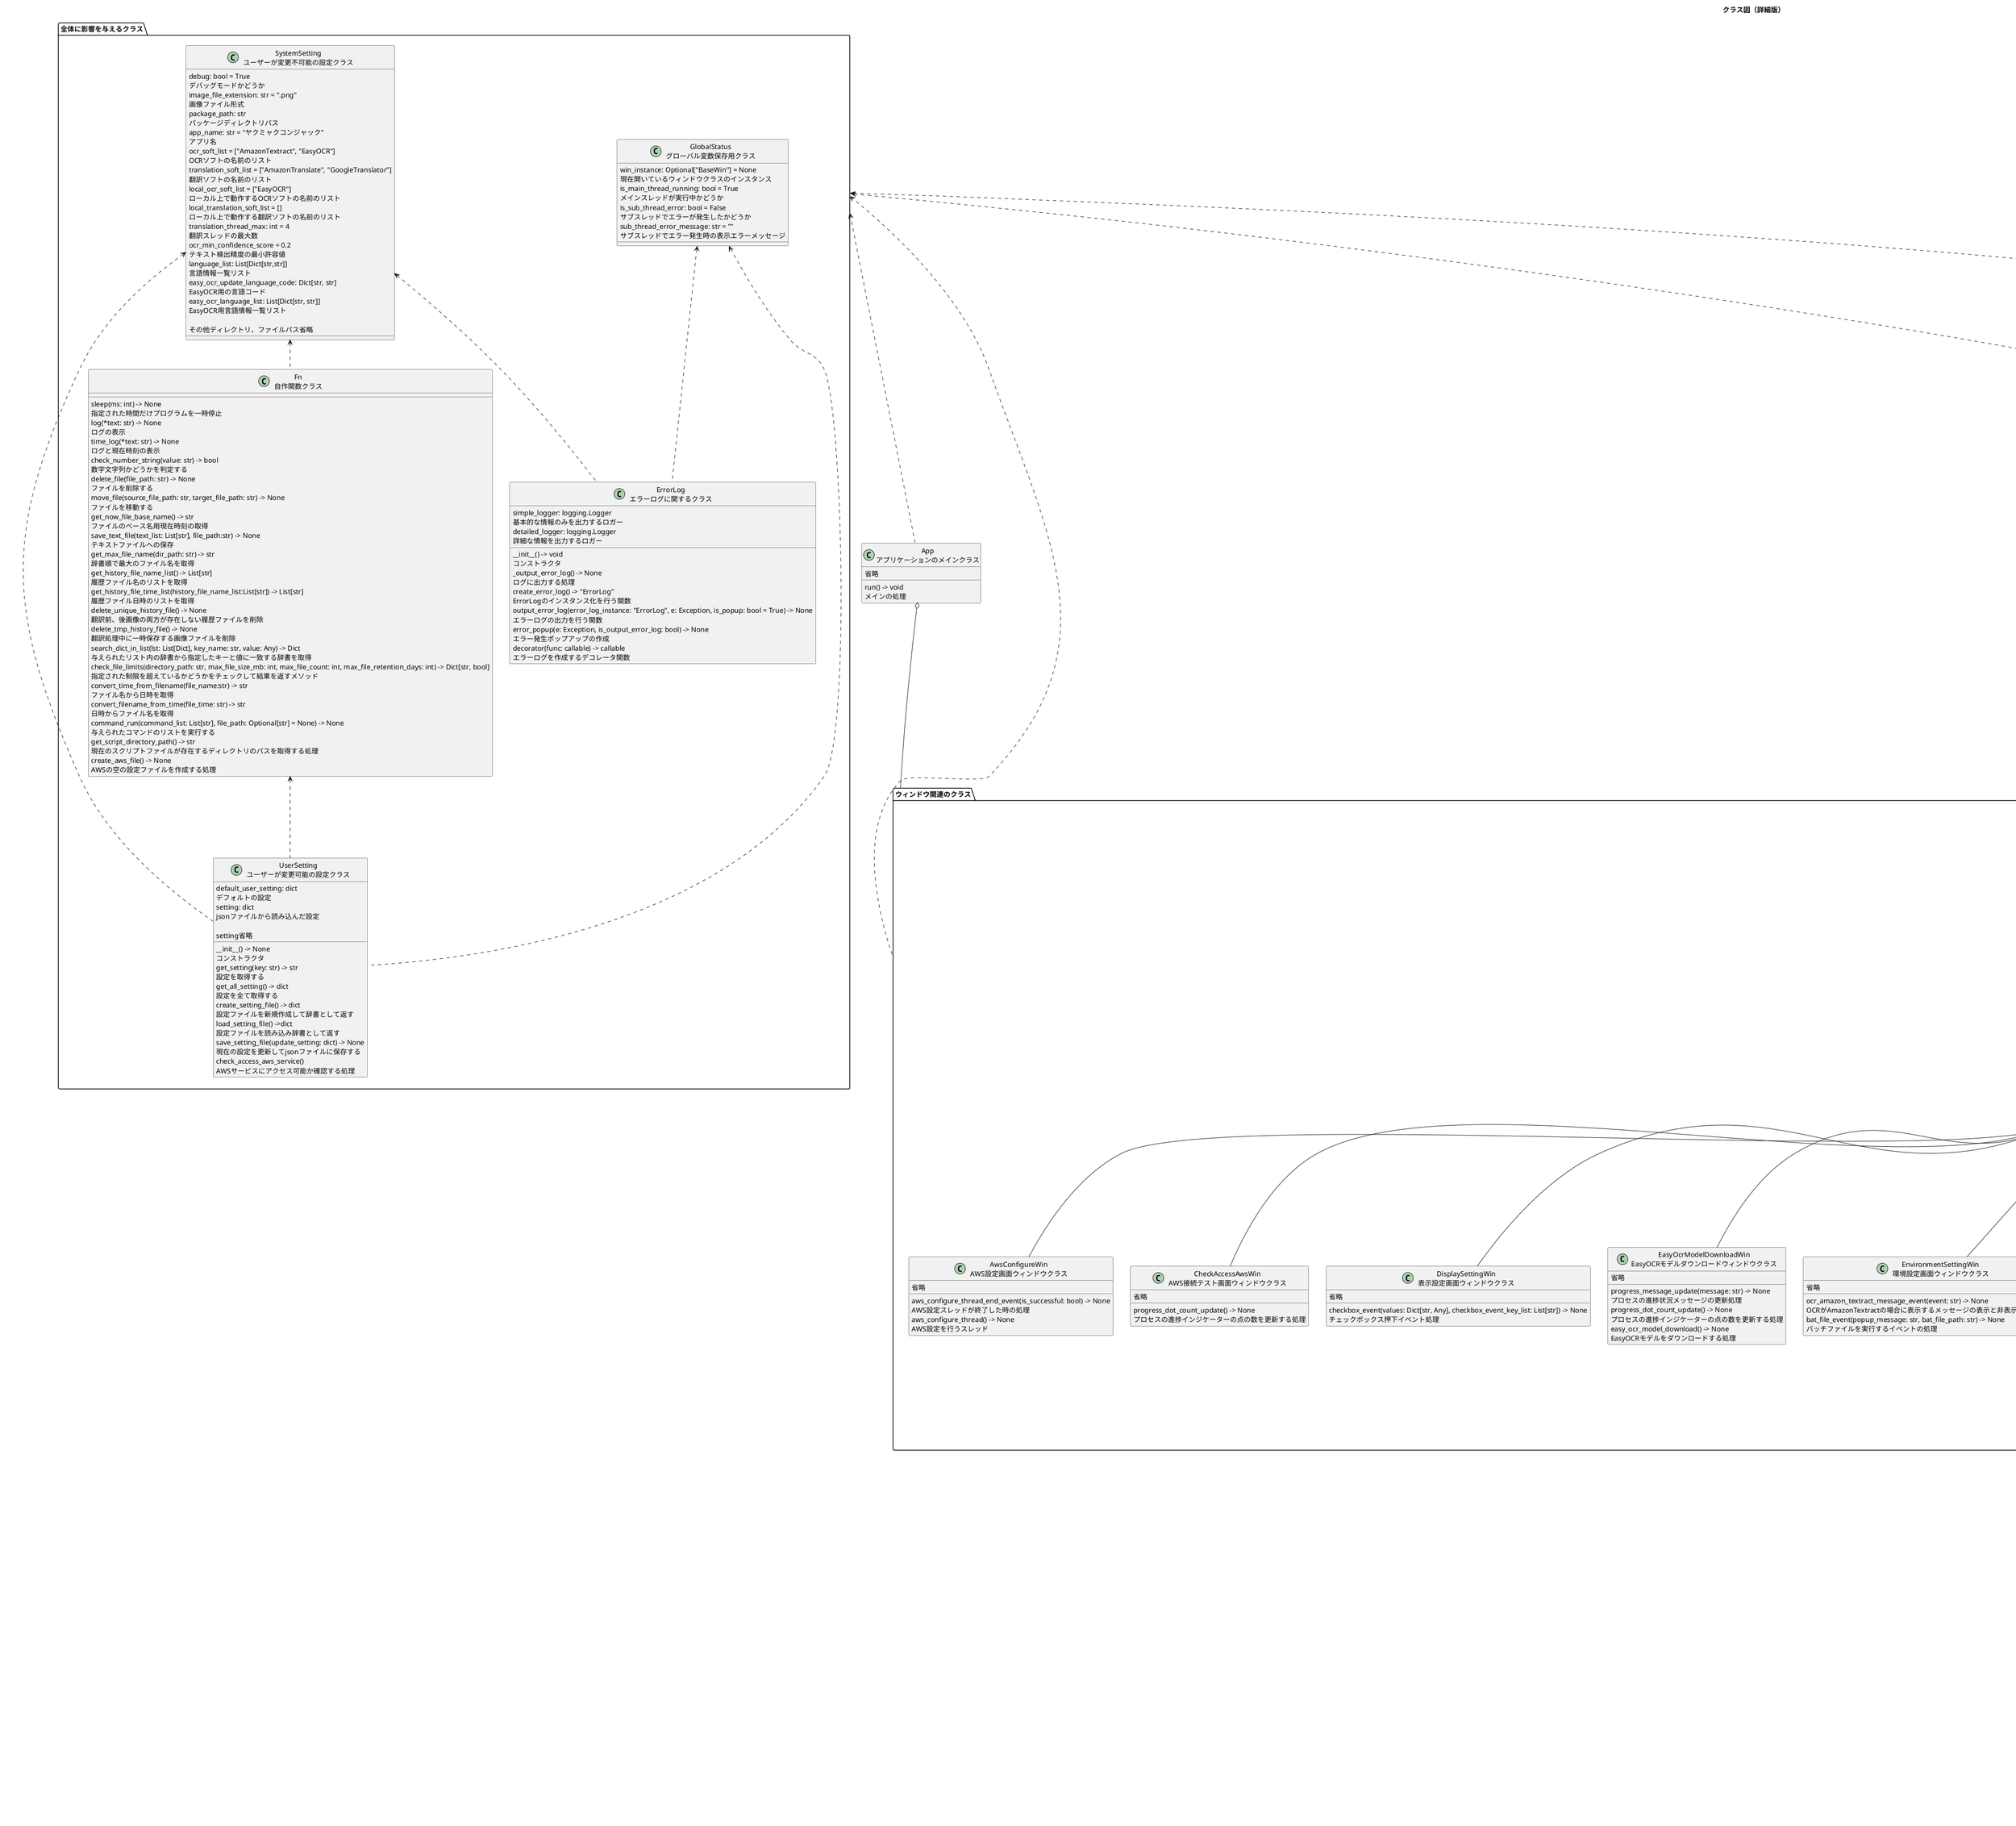 @startuml class
title クラス図（詳細版）

class "App\nアプリケーションのメインクラス" as App{
    省略
    run() -> void\nメインの処理
}

package "全体に影響を与えるクラス" as GlobalPackage{
    class "ErrorLog\nエラーログに関するクラス" as ErrorLog{
        simple_logger: logging.Logger\n基本的な情報のみを出力するロガー
        detailed_logger: logging.Logger\n詳細な情報を出力するロガー
        __init__() -> void\nコンストラクタ
        _output_error_log() -> None\nログに出力する処理
        create_error_log() -> "ErrorLog"\nErrorLogのインスタンス化を行う関数
        output_error_log(error_log_instance: "ErrorLog", e: Exception, is_popup: bool = True) -> None\nエラーログの出力を行う関数
        error_popup(e: Exception, is_output_error_log: bool) -> None\nエラー発生ポップアップの作成
        decorator(func: callable) -> callable\nエラーログを作成するデコレータ関数
    }

    class "Fn\n自作関数クラス" as Fn{
        sleep(ms: int) -> None\n指定された時間だけプログラムを一時停止
        log(*text: str) -> None\nログの表示
        time_log(*text: str) -> None\nログと現在時刻の表示
        check_number_string(value: str) -> bool\n数字文字列かどうかを判定する
        delete_file(file_path: str) -> None\nファイルを削除する
        move_file(source_file_path: str, target_file_path: str) -> None\nファイルを移動する
        get_now_file_base_name() -> str\nファイルのベース名用現在時刻の取得
        save_text_file(text_list: List[str], file_path:str) -> None\nテキストファイルへの保存
        get_max_file_name(dir_path: str) -> str\n辞書順で最大のファイル名を取得
        get_history_file_name_list() -> List[str]\n履歴ファイル名のリストを取得
        get_history_file_time_list(history_file_name_list:List[str]) -> List[str]\n履歴ファイル日時のリストを取得
        delete_unique_history_file() -> None\n翻訳前、後画像の両方が存在しない履歴ファイルを削除
        delete_tmp_history_file() -> None\n翻訳処理中に一時保存する画像ファイルを削除
        search_dict_in_list(lst: List[Dict], key_name: str, value: Any) -> Dict\n与えられたリスト内の辞書から指定したキーと値に一致する辞書を取得
        check_file_limits(directory_path: str, max_file_size_mb: int, max_file_count: int, max_file_retention_days: int) -> Dict[str, bool]\n指定された制限を超えているかどうかをチェックして結果を返すメソッド
        convert_time_from_filename(file_name:str) -> str\nファイル名から日時を取得
        convert_filename_from_time(file_time: str) -> str\n日時からファイル名を取得
        command_run(command_list: List[str], file_path: Optional[str] = None) -> None\n与えられたコマンドのリストを実行する
        get_script_directory_path() -> str\n現在のスクリプトファイルが存在するディレクトリのパスを取得する処理
        create_aws_file() -> None\nAWSの空の設定ファイルを作成する処理
    }

    class "GlobalStatus\nグローバル変数保存用クラス" as GlobalStatus{
        win_instance: Optional["BaseWin"] = None\n現在開いているウィンドウクラスのインスタンス
        is_main_thread_running: bool = True\nメインスレッドが実行中かどうか
        is_sub_thread_error: bool = False\nサブスレッドでエラーが発生したかどうか
        sub_thread_error_message: str = ""\nサブスレッドでエラー発生時の表示エラーメッセージ
    }

    class "SystemSetting\nユーザーが変更不可能の設定クラス" as SystemSetting{
        debug: bool = True \nデバッグモードかどうか
        image_file_extension: str = ".png"\n画像ファイル形式
        package_path: str\nパッケージディレクトリパス
        app_name: str = "ヤクミャクコンジャック"\nアプリ名
        ocr_soft_list = ["AmazonTextract", "EasyOCR"]\nOCRソフトの名前のリスト
        translation_soft_list = ["AmazonTranslate", "GoogleTranslator"]\n翻訳ソフトの名前のリスト
        local_ocr_soft_list = ["EasyOCR"]\nローカル上で動作するOCRソフトの名前のリスト
        local_translation_soft_list = []\nローカル上で動作する翻訳ソフトの名前のリスト
        translation_thread_max: int = 4\n翻訳スレッドの最大数
        ocr_min_confidence_score = 0.2\nテキスト検出精度の最小許容値
        language_list: List[Dict[str,str]]\n言語情報一覧リスト
        easy_ocr_update_language_code: Dict[str, str]\nEasyOCR用の言語コード
        easy_ocr_language_list: List[Dict[str, str]]\nEasyOCR用言語情報一覧リスト

        その他ディレクトリ、ファイルパス省略
    }

    class "UserSetting\nユーザーが変更可能の設定クラス" as UserSetting{
        default_user_setting: dict\nデフォルトの設定
        setting: dict\njsonファイルから読み込んだ設定

        setting省略
        __init__() -> None\nコンストラクタ
        get_setting(key: str) -> str\n設定を取得する
        get_all_setting() -> dict\n設定を全て取得する
        create_setting_file() -> dict\n設定ファイルを新規作成して辞書として返す
        load_setting_file() ->dict\n設定ファイルを読み込み辞書として返す
        save_setting_file(update_setting: dict) -> None\n現在の設定を更新してjsonファイルに保存する
        check_access_aws_service()\nAWSサービスにアクセス可能か確認する処理
    }

    '依存関係（Dependency）
    Fn <.. UserSetting

    GlobalStatus <.. ErrorLog
    GlobalStatus <.. UserSetting

    SystemSetting <.. ErrorLog
    SystemSetting <.. Fn
    SystemSetting <.. UserSetting
}

package "ウィンドウ関連のクラス" as WindowPackage{
    class "BaseWin\nウィンドウの基本クラス" as BaseWin{
        __init__() -> None\nコンストラクタ
        start_win() -> None\nウィンドウ開始処理
        get_layout() -> List[Any]\nウィンドウレイアウト作成処理
        make_win() -> "PySimpleGUI.Window"\nGUIウィンドウ作成処理
        get_base_window_args() -> Dict[str, Any]\n基本となるGUIウィンドウで設定する引数の辞書の取得
        event_start() -> None\nイベント受付開始処理
        exit_event() -> None\nイベント終了処理
        base_event(, event: str, values: Dict[str, Any]) -> bool\n共通のイベントの処理
        end_win() -> None\nウィンドウ終了処理
        get_transition_target_win() -> str\n遷移先ウィンドウ名の取得
        get_is_restart_program() -> bool\n再起動するかどうかを取得する処理
        window_close() -> None\nプログラム終了イベント処理
        get_update_setting(values: Dict[str, Any]) -> Dict[str, Any]\n更新する設定の取得
        transition_to_translation_win() -> None\n翻訳画面に遷移する処理
        check_valid_number_event(window: "PySimpleGUI.Window", event: str, values: Dict[str, Any]) -> bool\n数字の入力値が有効かどうかを判定してGUI更新処理を行う処理
    }

    class "AwsConfigureWin\nAWS設定画面ウィンドウクラス" as AwsConfigureWin{
        省略
        aws_configure_thread_end_event(is_successful: bool) -> None\nAWS設定スレッドが終了した時の処理
        aws_configure_thread() -> None\nAWS設定を行うスレッド
    }

    class "CheckAccessAwsWin\nAWS接続テスト画面ウィンドウクラス" as CheckAccessAwsWin{
        省略
        progress_dot_count_update() -> None\nプロセスの進捗インジケーターの点の数を更新する処理
    }

    class "DisplaySettingWin\n表示設定画面ウィンドウクラス" as DisplaySettingWin{
        省略
        checkbox_event(values: Dict[str, Any], checkbox_event_key_list: List[str]) -> None\nチェックボックス押下イベント処理
    }

    class "EasyOcrModelDownloadWin\nEasyOCRモデルダウンロードウィンドウクラス" as EasyOcrModelDownloadWin{
        省略
        progress_message_update(message: str) -> None\nプロセスの進捗状況メッセージの更新処理
        progress_dot_count_update() -> None\nプロセスの進捗インジケーターの点の数を更新する処理
        easy_ocr_model_download() -> None\nEasyOCRモデルをダウンロードする処理
    }

    class "EnvironmentSettingWin\n環境設定画面ウィンドウクラス" as EnvironmentSettingWin{
        省略
        ocr_amazon_textract_message_event(event: str) -> None\nOCRがAmazonTextractの場合に表示するメッセージの表示と非表示を切り替える
        bat_file_event(popup_message: str, bat_file_path: str) -> None\nバッチファイルを実行するイベントの処理
    }

    class "KeySettingWin\nキー設定画面ウィンドウクラス" as KeySettingWin{
        省略
        key_event_start(event: str) -> None\nキーイベントを取得するスレッドを開始する処理
        is_duplicate(values: dict) -> bool\nキー名とスキャンコードの重複チェックを行う
        update_key_binding_view(setting_target_key: str, key_name: str, scan_code: int) -> None\nキーバインド設定の表示の更新処理
    }

    class "LanguageSettingWin\n言語設定画面ウィンドウクラス" as LanguageSettingWin{
        省略
    }

    class "SaveSettingWin\n保存設定画面ウィンドウクラス" as SaveSettingWin{
        省略
        input_text_event(event: str, values: dict) -> None\n数字の入力値が有効かどうかを判定してGUI更新処理を行う処理
    }

    class "ShootingSettingWin\n撮影設定画面ウィンドウクラス" as ShootingSettingWin{
        省略
        get_ss_region_text() -> str\n撮影範囲表示テキストの取得
        set_ss_region_event() -> None\n撮影範囲設定ボタン押下イベント処理
        input_text_event(event: str, values: dict) -> None\n数字の入力値が有効かどうかを判定してGUI更新処理を行う処理
    }

    class "ThemeSettingWin\nテーマ設定画面ウィンドウクラス" as ThemeSettingWin{
        省略
    }

    class "TranslationWin\n翻訳画面ウィンドウクラス" as TranslationWin{
        省略
        translate_thread_start() -> None\n翻訳処理を別スレッドで開始する処理
        translate_thread_end(values: dict) -> None\n翻訳処理のスレッド終了イベント処理
        move_history_tmp_file(self, file_name: str) -> None\n一時保存ファイルを履歴ファイルに保存する処理
        toggle_auto_translation_event() -> None\n自動翻訳トグルボタン押下イベント処理
        translate_timing_thread_start() -> None\n自動翻訳のタイミングを取得するスレッドの開始処理
        image_change(file_name: str) -> None\n翻訳前後画像の変更処理
        user_zoom_scale_change()->None\n利用者が変更できる拡大率の変更
        resize_and_refresh_gui() -> None\n画像のサイズを変更してウィンドウを更新する処理
        get_fit_zoom_scale(image: Image, max_size: List[int]) -> int\n画像を与えられた範囲に収まるようにするための拡大率を取得
        history_file_list_box(values: dict) -> None\n履歴ファイル選択リストボックスイベントの処理
        history_file_select_botton(key: str) -> None\n履歴ファイル選択ボタンイベントの処理
        set_ss_region_event() -> None\n撮影範囲設定ボタン押下イベント処理
        transition_progress_dot_count_update() -> None\n翻訳プロセスの進捗インジケーターの点の数を更新する処理
    }

    ' 継承（Inheritance）
    BaseWin <|-- AwsConfigureWin
    BaseWin <|-- CheckAccessAwsWin
    BaseWin <|-- DisplaySettingWin
    BaseWin <|-- EasyOcrModelDownloadWin
    BaseWin <|-- EnvironmentSettingWin
    BaseWin <|-- KeySettingWin
    BaseWin <|-- LanguageSettingWin
    BaseWin <|-- SaveSettingWin
    BaseWin <|-- ShootingSettingWin
    BaseWin <|-- ThemeSettingWin
    BaseWin <|-- TranslationWin
}

package "スレッド関連のクラス" as ThreadPackage{
    class "GetDragAreaThread\nドラッグした領域の座標を取得するスレッドクラス" as GetDragAreaThread{
        省略
    }

    class "GetKeyEventThread\nキーイベントの取得処理を行うスレッドクラス" as GetKeyEventThread{
        省略
    }

    class "TranslateThread\n翻訳処理を行うスレッドクラス" as TranslateThread{
        省略
    }

    class "TranslateTimingThread\n自動翻訳のタイミングを取得するスレッドクラス" as TranslateTimingThread{
        省略
    }

    class "WatchForKeyEventThread\n指定したキーイベントが発生するかどうか監視するスレッドクラス" as WatchForKeyEventThread{
        省略
    }
}

package "翻訳関連のクラス" as TranslationPackage{
    class "CharacterRecognition\n文字認識機能関連のクラス" as CharacterRecognition{
        get_text_data_dict(user_setting: "UserSetting", ss_file_path: str) -> list\n画像からテキスト情報を取得
        amazon_textract_ocr(ss_file_path: str) -> list\nAmazonTextractを使用して画像からテキスト情報を取得
        easy_ocr(user_setting: "UserSetting", ss_file_path: str) -> list\nEasyOCRを使用して画像からテキスト情報を取得
        remove_empty_text_data(text_data_list: list) -> None\nテキスト内容が空である要素の削除

    }

    class "ScreenshotCapture\nスクリーンショット撮影機能関連のクラス" as ScreenshotCapture{
        get_screenshot(user_setting: "UserSetting") -> None\nスクリーンショットの撮影
        save_screenshot(screenshot_image: "Image", file_name: str) -> str\nスクリーンショット画像の一時保存
    }

    class "TextTranslation\nテキスト翻訳機能関連のクラス" as TextTranslation{
        get_text_after_list(user_setting: "UserSetting", text_before_list: List[str]) -> Dict\n翻訳後テキストの取得
        amazon_translate(user_setting: "UserSetting", text_before_list: List[str]) -> Dict\nAmazonTranslateを使用して、翻訳後テキストを取得
        google_translator(user_setting: "UserSetting", text_before_list: List[str]) -> Dict\nGoogleTranslatorを使用して、翻訳後テキストを取得
    }

    class "TranslationImage\nオーバーレイ翻訳画像作成機能関連のクラス" as TranslationImage{
        get_overlay_translation_image(user_setting: "UserSetting", ss_file_path: str, text_after_list: List[str], text_region_list: Dict[str, int]) -> "Image"\nオーバーレイ翻訳画像の取得
        find_max_font_size(font_path: str, text_after_list: List[str], text_region_list: Dict[str, int]) -> List[int]\nテキストボックスに収まる最大のフォントサイズのリストの取得
        remove_empty_text_data(font_size_list: List[int], text_after_list: List[str], text_region_list: Dict[str, int]) -> None\nフォントサイズが0である要素の削除
        fill_text_box_image(draw: "ImageDraw", text_region_list: Dict[str, int]) -> None\n画像内のテキストボックスを塗りつぶす処理
        draw_text_image(draw: "ImageDraw",font_path: str, text_after_list: List[str], text_region_list: Dict[str, int], font_size_list: List[int])\n画像にテキストを描画する処理
        save_overlay_translation_image(overlay_translation_image: Image, file_name: str) -> str\nオーバーレイ翻訳画像の一時保存
    }

    class "Translation\n翻訳機能関連のクラス" as Translation{
        save_tmp_history() -> Dict\n翻訳前,結果画像を一時保存する
    }

    '集約（aggregation）
    Translation o-- CharacterRecognition
    Translation o-- ScreenshotCapture
    Translation o-- TextTranslation
    Translation o-- TranslationImage
}

'依存関係（Dependency）
GlobalPackage <.. App
GlobalPackage <.. WindowPackage
GlobalPackage <.. ThreadPackage
GlobalPackage <.. TranslationPackage

'集約（aggregation）
App o-- WindowPackage

TranslateThread o-- Translation

KeySettingWin o-- GetKeyEventThread

ShootingSettingWin o-- GetDragAreaThread

TranslationWin o-- GetDragAreaThread
TranslationWin o-- TranslateTimingThread
TranslationWin o-- TranslateThread
TranslationWin o-- WatchForKeyEventThread

'コンポジション（composition）

' 継承（Inheritance）

@enduml

@startuml class_simple
title クラス図（簡易版）

class "App\nアプリケーションのメインクラス" as App{}

package "全体に影響を与えるクラス" as GlobalPackage{
    class "ErrorLog\nエラーログに関するクラス" as ErrorLog{}

    class "Fn\n自作関数クラス" as Fn{}

    class "GlobalStatus\nグローバル変数保存用クラス" as GlobalStatus{}

    class "SystemSetting\nユーザーが変更不可能の設定クラス" as SystemSetting{}

    class "UserSetting\nユーザーが変更可能の設定クラス" as UserSetting{}

    '依存関係（Dependency）
    Fn <.. UserSetting

    GlobalStatus <.. ErrorLog
    GlobalStatus <.. UserSetting

    SystemSetting <.. ErrorLog
    SystemSetting <.. Fn
    SystemSetting <.. UserSetting
}

package "ウィンドウ関連のクラス" as WindowPackage{
    class "BaseWin\nウィンドウの基本クラス" as BaseWin{}

    class "AwsConfigureWin\nAWS設定画面ウィンドウクラス" as AwsConfigureWin{}

    class "CheckAccessAwsWin\nAWS接続テスト画面ウィンドウクラス" as CheckAccessAwsWin{}

    class "DisplaySettingWin\n表示設定画面ウィンドウクラス" as DisplaySettingWin{}

    class "EasyOcrModelDownloadWin\nEasyOCRモデルダウンロードウィンドウクラス" as EasyOcrModelDownloadWin{}

    class "EnvironmentSettingWin\n環境設定画面ウィンドウクラス" as EnvironmentSettingWin{}

    class "KeySettingWin\nキー設定画面ウィンドウクラス" as KeySettingWin{}

    class "LanguageSettingWin\n言語設定画面ウィンドウクラス" as LanguageSettingWin{}

    class "SaveSettingWin\n保存設定画面ウィンドウクラス" as SaveSettingWin{}

    class "ShootingSettingWin\n撮影設定画面ウィンドウクラス" as ShootingSettingWin{}

    class "ThemeSettingWin\nテーマ設定画面ウィンドウクラス" as ThemeSettingWin{}

    class "TranslationWin\n翻訳画面ウィンドウクラス" as TranslationWin{}

    ' 継承（Inheritance）
    BaseWin <|-- AwsConfigureWin
    BaseWin <|-- CheckAccessAwsWin
    BaseWin <|-- DisplaySettingWin
    BaseWin <|-- EasyOcrModelDownloadWin
    BaseWin <|-- EnvironmentSettingWin
    BaseWin <|-- KeySettingWin
    BaseWin <|-- LanguageSettingWin
    BaseWin <|-- SaveSettingWin
    BaseWin <|-- ShootingSettingWin
    BaseWin <|-- ThemeSettingWin
    BaseWin <|-- TranslationWin
}

package "スレッド関連のクラス" as ThreadPackage{
    class "GetDragAreaThread\nドラッグした領域の座標を取得するスレッドクラス" as GetDragAreaThread{}

    class "GetKeyEventThread\nキーイベントの取得処理を行うスレッドクラス" as GetKeyEventThread{}

    class "TranslateThread\n翻訳処理を行うスレッドクラス" as TranslateThread{}

    class "TranslateTimingThread\n自動翻訳のタイミングを取得するスレッドクラス" as TranslateTimingThread{}

    class "WatchForKeyEventThread\n指定したキーイベントが発生するかどうか監視するスレッドクラス" as WatchForKeyEventThread{}
}

package "翻訳関連のクラス" as TranslationPackage{
    class "CharacterRecognition\n文字認識機能関連のクラス" as CharacterRecognition{}

    class "ScreenshotCapture\nスクリーンショット撮影機能関連のクラス" as ScreenshotCapture{}

    class "TextTranslation\nテキスト翻訳機能関連のクラス" as TextTranslation{}

    class "TranslationImage\nオーバーレイ翻訳画像作成機能関連のクラス" as TranslationImage{}

    class "Translation\n翻訳機能関連のクラス" as Translation{}

    '集約（aggregation）
    Translation o-- CharacterRecognition
    Translation o-- ScreenshotCapture
    Translation o-- TextTranslation
    Translation o-- TranslationImage
}

'依存関係（Dependency）
GlobalPackage <.. App
GlobalPackage <.. WindowPackage
GlobalPackage <.. ThreadPackage
GlobalPackage <.. TranslationPackage

'集約（aggregation）
App o-- WindowPackage

TranslateThread o-- Translation

KeySettingWin o-- GetKeyEventThread

ShootingSettingWin o-- GetDragAreaThread

TranslationWin o-- GetDragAreaThread
TranslationWin o-- TranslateTimingThread
TranslationWin o-- TranslateThread
TranslationWin o-- WatchForKeyEventThread

'コンポジション（composition）

' 継承（Inheritance）

@enduml

